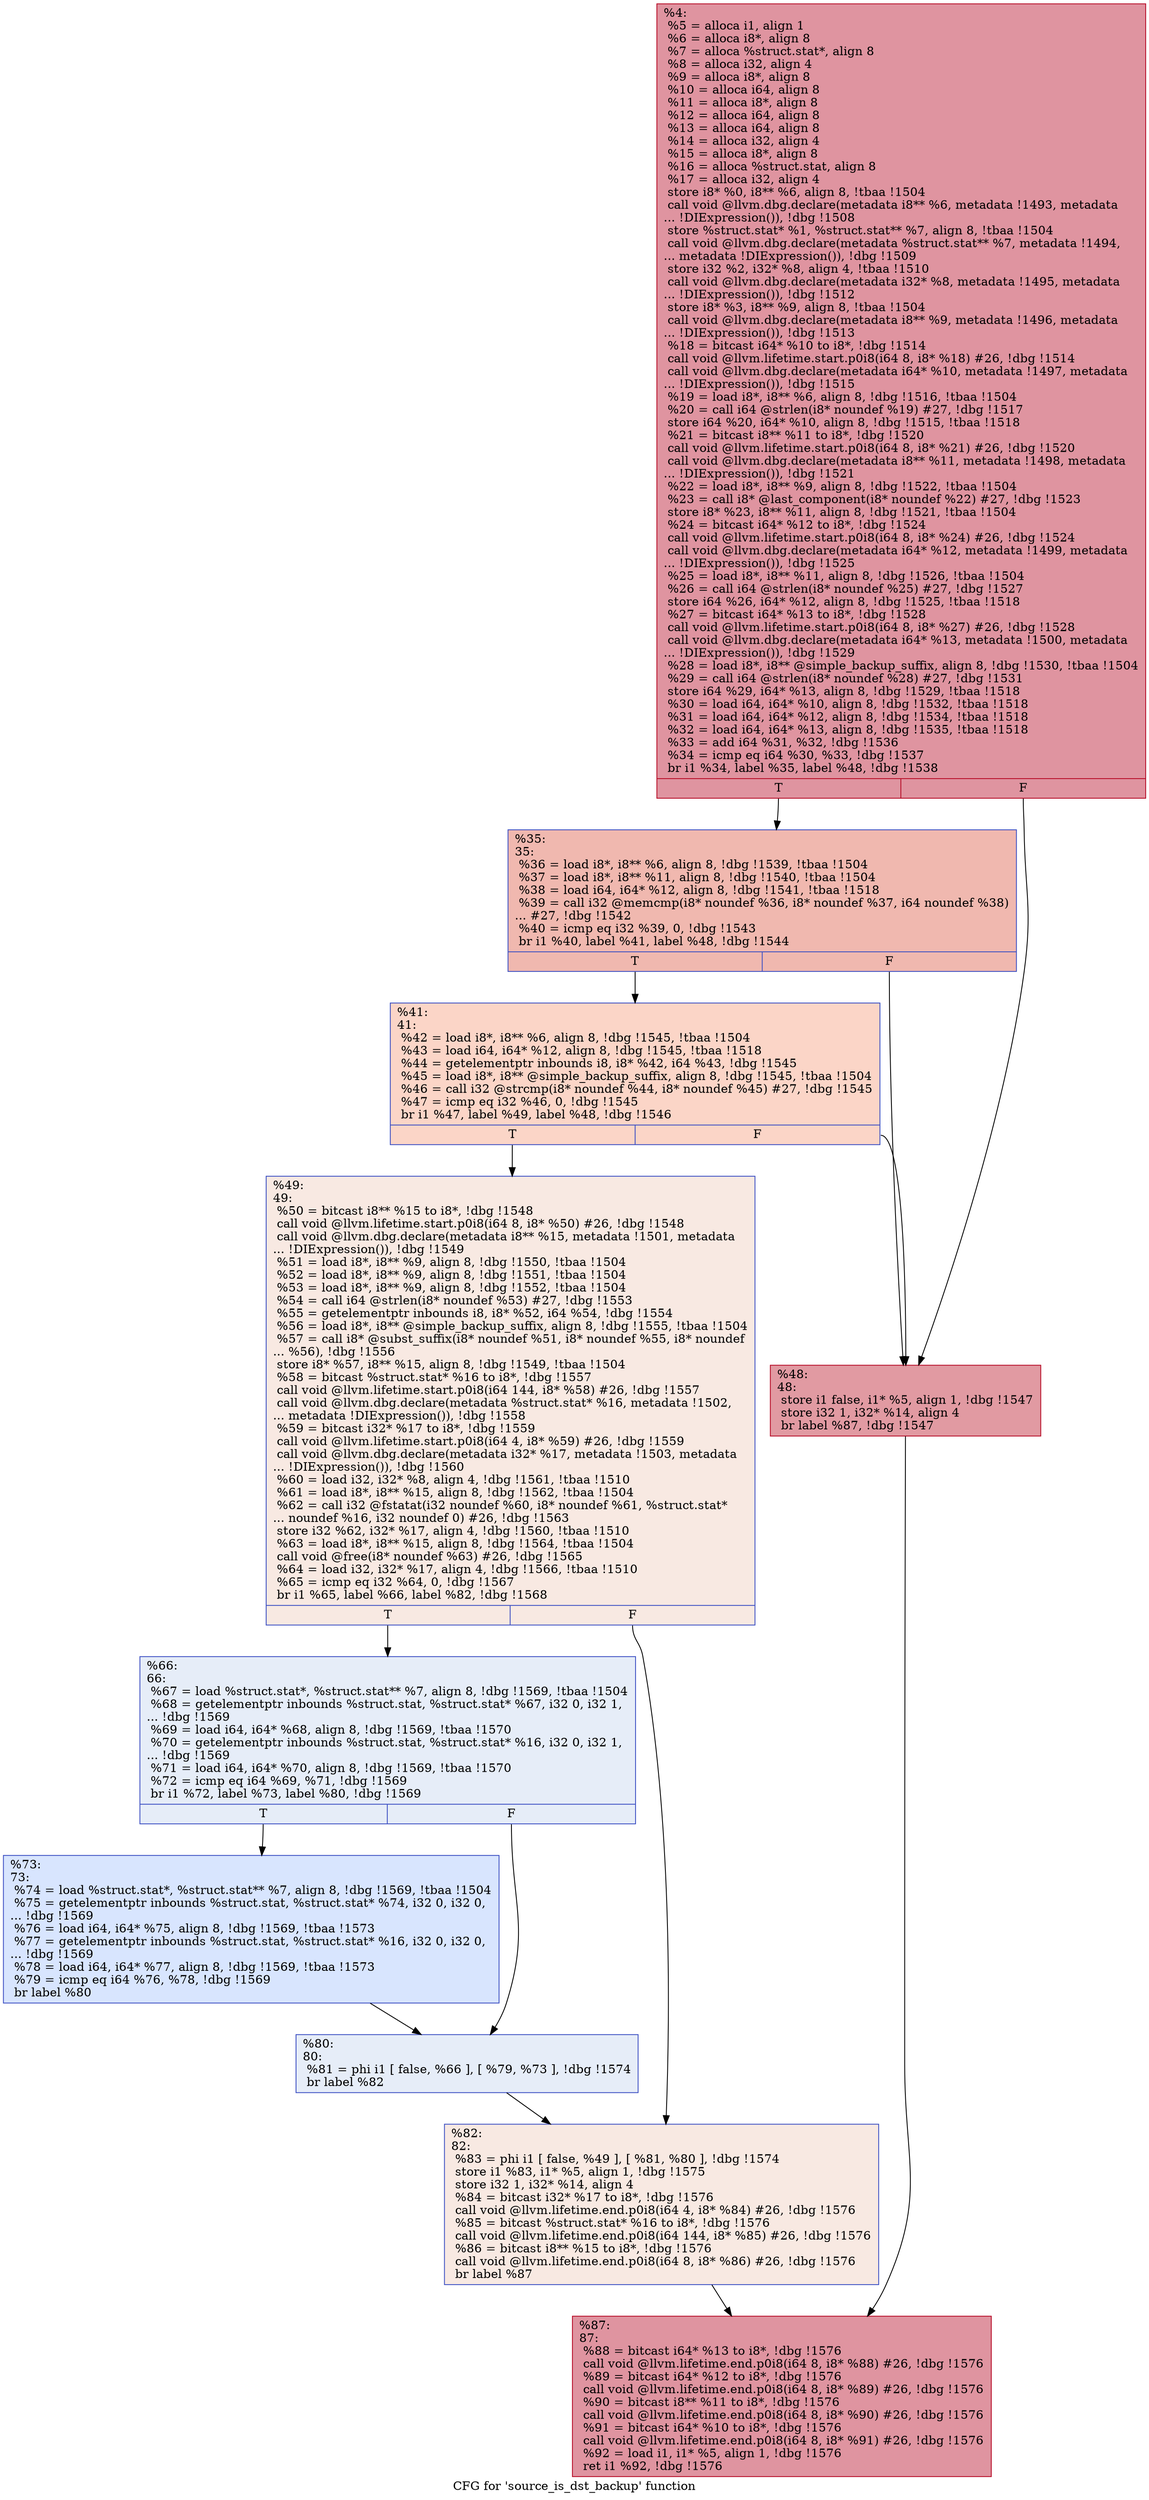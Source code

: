 digraph "CFG for 'source_is_dst_backup' function" {
	label="CFG for 'source_is_dst_backup' function";

	Node0xe2db60 [shape=record,color="#b70d28ff", style=filled, fillcolor="#b70d2870",label="{%4:\l  %5 = alloca i1, align 1\l  %6 = alloca i8*, align 8\l  %7 = alloca %struct.stat*, align 8\l  %8 = alloca i32, align 4\l  %9 = alloca i8*, align 8\l  %10 = alloca i64, align 8\l  %11 = alloca i8*, align 8\l  %12 = alloca i64, align 8\l  %13 = alloca i64, align 8\l  %14 = alloca i32, align 4\l  %15 = alloca i8*, align 8\l  %16 = alloca %struct.stat, align 8\l  %17 = alloca i32, align 4\l  store i8* %0, i8** %6, align 8, !tbaa !1504\l  call void @llvm.dbg.declare(metadata i8** %6, metadata !1493, metadata\l... !DIExpression()), !dbg !1508\l  store %struct.stat* %1, %struct.stat** %7, align 8, !tbaa !1504\l  call void @llvm.dbg.declare(metadata %struct.stat** %7, metadata !1494,\l... metadata !DIExpression()), !dbg !1509\l  store i32 %2, i32* %8, align 4, !tbaa !1510\l  call void @llvm.dbg.declare(metadata i32* %8, metadata !1495, metadata\l... !DIExpression()), !dbg !1512\l  store i8* %3, i8** %9, align 8, !tbaa !1504\l  call void @llvm.dbg.declare(metadata i8** %9, metadata !1496, metadata\l... !DIExpression()), !dbg !1513\l  %18 = bitcast i64* %10 to i8*, !dbg !1514\l  call void @llvm.lifetime.start.p0i8(i64 8, i8* %18) #26, !dbg !1514\l  call void @llvm.dbg.declare(metadata i64* %10, metadata !1497, metadata\l... !DIExpression()), !dbg !1515\l  %19 = load i8*, i8** %6, align 8, !dbg !1516, !tbaa !1504\l  %20 = call i64 @strlen(i8* noundef %19) #27, !dbg !1517\l  store i64 %20, i64* %10, align 8, !dbg !1515, !tbaa !1518\l  %21 = bitcast i8** %11 to i8*, !dbg !1520\l  call void @llvm.lifetime.start.p0i8(i64 8, i8* %21) #26, !dbg !1520\l  call void @llvm.dbg.declare(metadata i8** %11, metadata !1498, metadata\l... !DIExpression()), !dbg !1521\l  %22 = load i8*, i8** %9, align 8, !dbg !1522, !tbaa !1504\l  %23 = call i8* @last_component(i8* noundef %22) #27, !dbg !1523\l  store i8* %23, i8** %11, align 8, !dbg !1521, !tbaa !1504\l  %24 = bitcast i64* %12 to i8*, !dbg !1524\l  call void @llvm.lifetime.start.p0i8(i64 8, i8* %24) #26, !dbg !1524\l  call void @llvm.dbg.declare(metadata i64* %12, metadata !1499, metadata\l... !DIExpression()), !dbg !1525\l  %25 = load i8*, i8** %11, align 8, !dbg !1526, !tbaa !1504\l  %26 = call i64 @strlen(i8* noundef %25) #27, !dbg !1527\l  store i64 %26, i64* %12, align 8, !dbg !1525, !tbaa !1518\l  %27 = bitcast i64* %13 to i8*, !dbg !1528\l  call void @llvm.lifetime.start.p0i8(i64 8, i8* %27) #26, !dbg !1528\l  call void @llvm.dbg.declare(metadata i64* %13, metadata !1500, metadata\l... !DIExpression()), !dbg !1529\l  %28 = load i8*, i8** @simple_backup_suffix, align 8, !dbg !1530, !tbaa !1504\l  %29 = call i64 @strlen(i8* noundef %28) #27, !dbg !1531\l  store i64 %29, i64* %13, align 8, !dbg !1529, !tbaa !1518\l  %30 = load i64, i64* %10, align 8, !dbg !1532, !tbaa !1518\l  %31 = load i64, i64* %12, align 8, !dbg !1534, !tbaa !1518\l  %32 = load i64, i64* %13, align 8, !dbg !1535, !tbaa !1518\l  %33 = add i64 %31, %32, !dbg !1536\l  %34 = icmp eq i64 %30, %33, !dbg !1537\l  br i1 %34, label %35, label %48, !dbg !1538\l|{<s0>T|<s1>F}}"];
	Node0xe2db60:s0 -> Node0xe2dc10;
	Node0xe2db60:s1 -> Node0xe2dcb0;
	Node0xe2dc10 [shape=record,color="#3d50c3ff", style=filled, fillcolor="#dc5d4a70",label="{%35:\l35:                                               \l  %36 = load i8*, i8** %6, align 8, !dbg !1539, !tbaa !1504\l  %37 = load i8*, i8** %11, align 8, !dbg !1540, !tbaa !1504\l  %38 = load i64, i64* %12, align 8, !dbg !1541, !tbaa !1518\l  %39 = call i32 @memcmp(i8* noundef %36, i8* noundef %37, i64 noundef %38)\l... #27, !dbg !1542\l  %40 = icmp eq i32 %39, 0, !dbg !1543\l  br i1 %40, label %41, label %48, !dbg !1544\l|{<s0>T|<s1>F}}"];
	Node0xe2dc10:s0 -> Node0xe2dc60;
	Node0xe2dc10:s1 -> Node0xe2dcb0;
	Node0xe2dc60 [shape=record,color="#3d50c3ff", style=filled, fillcolor="#f5a08170",label="{%41:\l41:                                               \l  %42 = load i8*, i8** %6, align 8, !dbg !1545, !tbaa !1504\l  %43 = load i64, i64* %12, align 8, !dbg !1545, !tbaa !1518\l  %44 = getelementptr inbounds i8, i8* %42, i64 %43, !dbg !1545\l  %45 = load i8*, i8** @simple_backup_suffix, align 8, !dbg !1545, !tbaa !1504\l  %46 = call i32 @strcmp(i8* noundef %44, i8* noundef %45) #27, !dbg !1545\l  %47 = icmp eq i32 %46, 0, !dbg !1545\l  br i1 %47, label %49, label %48, !dbg !1546\l|{<s0>T|<s1>F}}"];
	Node0xe2dc60:s0 -> Node0xe2dd00;
	Node0xe2dc60:s1 -> Node0xe2dcb0;
	Node0xe2dcb0 [shape=record,color="#b70d28ff", style=filled, fillcolor="#bb1b2c70",label="{%48:\l48:                                               \l  store i1 false, i1* %5, align 1, !dbg !1547\l  store i32 1, i32* %14, align 4\l  br label %87, !dbg !1547\l}"];
	Node0xe2dcb0 -> Node0xe2de90;
	Node0xe2dd00 [shape=record,color="#3d50c3ff", style=filled, fillcolor="#efcebd70",label="{%49:\l49:                                               \l  %50 = bitcast i8** %15 to i8*, !dbg !1548\l  call void @llvm.lifetime.start.p0i8(i64 8, i8* %50) #26, !dbg !1548\l  call void @llvm.dbg.declare(metadata i8** %15, metadata !1501, metadata\l... !DIExpression()), !dbg !1549\l  %51 = load i8*, i8** %9, align 8, !dbg !1550, !tbaa !1504\l  %52 = load i8*, i8** %9, align 8, !dbg !1551, !tbaa !1504\l  %53 = load i8*, i8** %9, align 8, !dbg !1552, !tbaa !1504\l  %54 = call i64 @strlen(i8* noundef %53) #27, !dbg !1553\l  %55 = getelementptr inbounds i8, i8* %52, i64 %54, !dbg !1554\l  %56 = load i8*, i8** @simple_backup_suffix, align 8, !dbg !1555, !tbaa !1504\l  %57 = call i8* @subst_suffix(i8* noundef %51, i8* noundef %55, i8* noundef\l... %56), !dbg !1556\l  store i8* %57, i8** %15, align 8, !dbg !1549, !tbaa !1504\l  %58 = bitcast %struct.stat* %16 to i8*, !dbg !1557\l  call void @llvm.lifetime.start.p0i8(i64 144, i8* %58) #26, !dbg !1557\l  call void @llvm.dbg.declare(metadata %struct.stat* %16, metadata !1502,\l... metadata !DIExpression()), !dbg !1558\l  %59 = bitcast i32* %17 to i8*, !dbg !1559\l  call void @llvm.lifetime.start.p0i8(i64 4, i8* %59) #26, !dbg !1559\l  call void @llvm.dbg.declare(metadata i32* %17, metadata !1503, metadata\l... !DIExpression()), !dbg !1560\l  %60 = load i32, i32* %8, align 4, !dbg !1561, !tbaa !1510\l  %61 = load i8*, i8** %15, align 8, !dbg !1562, !tbaa !1504\l  %62 = call i32 @fstatat(i32 noundef %60, i8* noundef %61, %struct.stat*\l... noundef %16, i32 noundef 0) #26, !dbg !1563\l  store i32 %62, i32* %17, align 4, !dbg !1560, !tbaa !1510\l  %63 = load i8*, i8** %15, align 8, !dbg !1564, !tbaa !1504\l  call void @free(i8* noundef %63) #26, !dbg !1565\l  %64 = load i32, i32* %17, align 4, !dbg !1566, !tbaa !1510\l  %65 = icmp eq i32 %64, 0, !dbg !1567\l  br i1 %65, label %66, label %82, !dbg !1568\l|{<s0>T|<s1>F}}"];
	Node0xe2dd00:s0 -> Node0xe2dd50;
	Node0xe2dd00:s1 -> Node0xe2de40;
	Node0xe2dd50 [shape=record,color="#3d50c3ff", style=filled, fillcolor="#c7d7f070",label="{%66:\l66:                                               \l  %67 = load %struct.stat*, %struct.stat** %7, align 8, !dbg !1569, !tbaa !1504\l  %68 = getelementptr inbounds %struct.stat, %struct.stat* %67, i32 0, i32 1,\l... !dbg !1569\l  %69 = load i64, i64* %68, align 8, !dbg !1569, !tbaa !1570\l  %70 = getelementptr inbounds %struct.stat, %struct.stat* %16, i32 0, i32 1,\l... !dbg !1569\l  %71 = load i64, i64* %70, align 8, !dbg !1569, !tbaa !1570\l  %72 = icmp eq i64 %69, %71, !dbg !1569\l  br i1 %72, label %73, label %80, !dbg !1569\l|{<s0>T|<s1>F}}"];
	Node0xe2dd50:s0 -> Node0xe2dda0;
	Node0xe2dd50:s1 -> Node0xe2ddf0;
	Node0xe2dda0 [shape=record,color="#3d50c3ff", style=filled, fillcolor="#a7c5fe70",label="{%73:\l73:                                               \l  %74 = load %struct.stat*, %struct.stat** %7, align 8, !dbg !1569, !tbaa !1504\l  %75 = getelementptr inbounds %struct.stat, %struct.stat* %74, i32 0, i32 0,\l... !dbg !1569\l  %76 = load i64, i64* %75, align 8, !dbg !1569, !tbaa !1573\l  %77 = getelementptr inbounds %struct.stat, %struct.stat* %16, i32 0, i32 0,\l... !dbg !1569\l  %78 = load i64, i64* %77, align 8, !dbg !1569, !tbaa !1573\l  %79 = icmp eq i64 %76, %78, !dbg !1569\l  br label %80\l}"];
	Node0xe2dda0 -> Node0xe2ddf0;
	Node0xe2ddf0 [shape=record,color="#3d50c3ff", style=filled, fillcolor="#c7d7f070",label="{%80:\l80:                                               \l  %81 = phi i1 [ false, %66 ], [ %79, %73 ], !dbg !1574\l  br label %82\l}"];
	Node0xe2ddf0 -> Node0xe2de40;
	Node0xe2de40 [shape=record,color="#3d50c3ff", style=filled, fillcolor="#efcebd70",label="{%82:\l82:                                               \l  %83 = phi i1 [ false, %49 ], [ %81, %80 ], !dbg !1574\l  store i1 %83, i1* %5, align 1, !dbg !1575\l  store i32 1, i32* %14, align 4\l  %84 = bitcast i32* %17 to i8*, !dbg !1576\l  call void @llvm.lifetime.end.p0i8(i64 4, i8* %84) #26, !dbg !1576\l  %85 = bitcast %struct.stat* %16 to i8*, !dbg !1576\l  call void @llvm.lifetime.end.p0i8(i64 144, i8* %85) #26, !dbg !1576\l  %86 = bitcast i8** %15 to i8*, !dbg !1576\l  call void @llvm.lifetime.end.p0i8(i64 8, i8* %86) #26, !dbg !1576\l  br label %87\l}"];
	Node0xe2de40 -> Node0xe2de90;
	Node0xe2de90 [shape=record,color="#b70d28ff", style=filled, fillcolor="#b70d2870",label="{%87:\l87:                                               \l  %88 = bitcast i64* %13 to i8*, !dbg !1576\l  call void @llvm.lifetime.end.p0i8(i64 8, i8* %88) #26, !dbg !1576\l  %89 = bitcast i64* %12 to i8*, !dbg !1576\l  call void @llvm.lifetime.end.p0i8(i64 8, i8* %89) #26, !dbg !1576\l  %90 = bitcast i8** %11 to i8*, !dbg !1576\l  call void @llvm.lifetime.end.p0i8(i64 8, i8* %90) #26, !dbg !1576\l  %91 = bitcast i64* %10 to i8*, !dbg !1576\l  call void @llvm.lifetime.end.p0i8(i64 8, i8* %91) #26, !dbg !1576\l  %92 = load i1, i1* %5, align 1, !dbg !1576\l  ret i1 %92, !dbg !1576\l}"];
}
